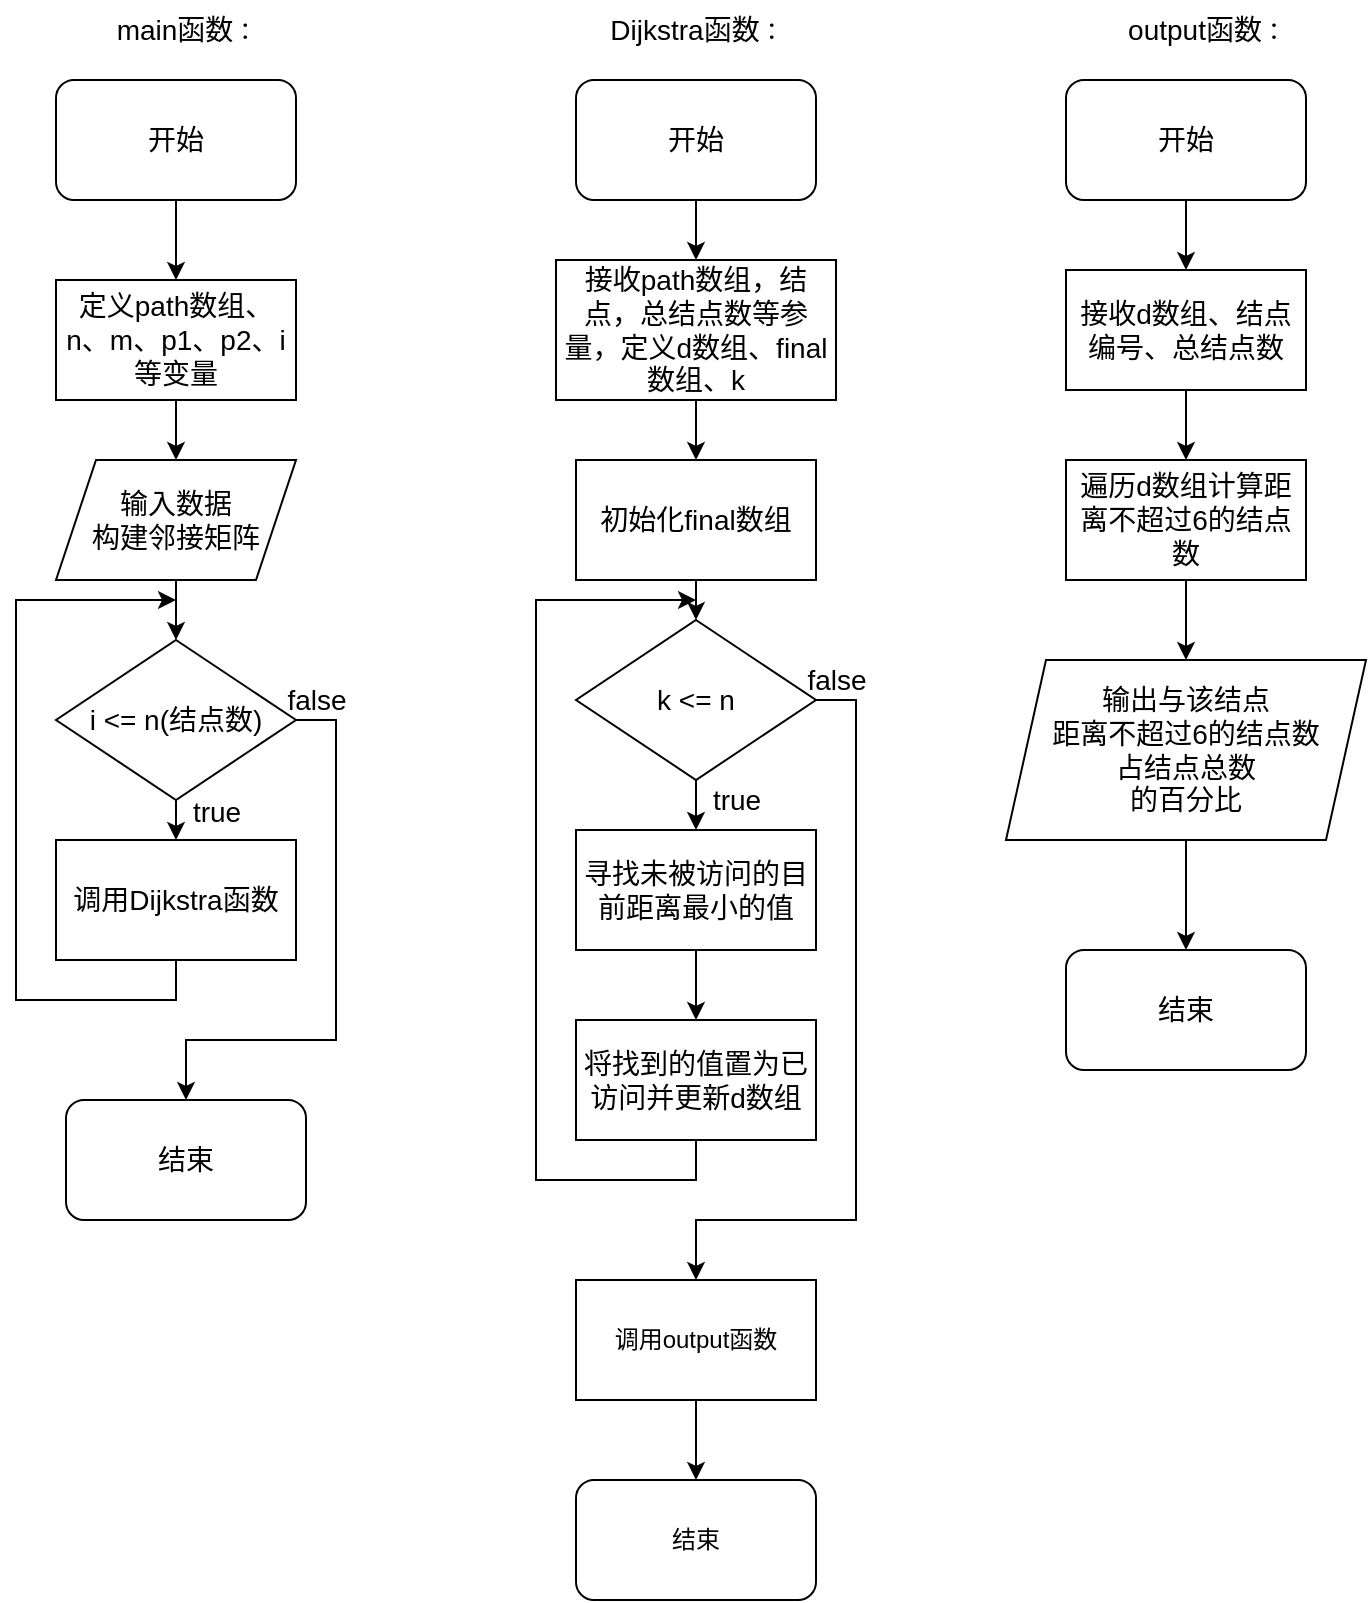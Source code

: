 <mxfile version="22.1.2" type="device">
  <diagram name="Page-1" id="edf60f1a-56cd-e834-aa8a-f176f3a09ee4">
    <mxGraphModel dx="1461" dy="733" grid="1" gridSize="10" guides="1" tooltips="1" connect="1" arrows="1" fold="1" page="1" pageScale="1" pageWidth="1100" pageHeight="850" background="none" math="0" shadow="0">
      <root>
        <mxCell id="0" />
        <mxCell id="1" parent="0" />
        <mxCell id="nbXXnUHkMyMrVEuhtCXT-7" style="edgeStyle=orthogonalEdgeStyle;rounded=0;orthogonalLoop=1;jettySize=auto;html=1;exitX=0.5;exitY=1;exitDx=0;exitDy=0;" parent="1" source="nbXXnUHkMyMrVEuhtCXT-1" target="nbXXnUHkMyMrVEuhtCXT-2" edge="1">
          <mxGeometry relative="1" as="geometry" />
        </mxCell>
        <mxCell id="nbXXnUHkMyMrVEuhtCXT-1" value="&lt;font style=&quot;font-size: 14px;&quot;&gt;开始&lt;/font&gt;" style="rounded=1;whiteSpace=wrap;html=1;" parent="1" vertex="1">
          <mxGeometry x="420" y="50" width="120" height="60" as="geometry" />
        </mxCell>
        <mxCell id="nbXXnUHkMyMrVEuhtCXT-8" style="edgeStyle=orthogonalEdgeStyle;rounded=0;orthogonalLoop=1;jettySize=auto;html=1;exitX=0.5;exitY=1;exitDx=0;exitDy=0;entryX=0.5;entryY=0;entryDx=0;entryDy=0;" parent="1" source="nbXXnUHkMyMrVEuhtCXT-2" target="nbXXnUHkMyMrVEuhtCXT-3" edge="1">
          <mxGeometry relative="1" as="geometry" />
        </mxCell>
        <mxCell id="nbXXnUHkMyMrVEuhtCXT-2" value="&lt;font style=&quot;font-size: 14px;&quot;&gt;接收path数组，结点，总结点数等参量，&lt;/font&gt;&lt;font style=&quot;font-size: 14px;&quot;&gt;定义d数组、final数组、k&lt;/font&gt;" style="rounded=0;whiteSpace=wrap;html=1;" parent="1" vertex="1">
          <mxGeometry x="410" y="140" width="140" height="70" as="geometry" />
        </mxCell>
        <mxCell id="nbXXnUHkMyMrVEuhtCXT-9" style="edgeStyle=orthogonalEdgeStyle;rounded=0;orthogonalLoop=1;jettySize=auto;html=1;exitX=0.5;exitY=1;exitDx=0;exitDy=0;entryX=0.5;entryY=0;entryDx=0;entryDy=0;" parent="1" source="nbXXnUHkMyMrVEuhtCXT-3" target="nbXXnUHkMyMrVEuhtCXT-4" edge="1">
          <mxGeometry relative="1" as="geometry" />
        </mxCell>
        <mxCell id="nbXXnUHkMyMrVEuhtCXT-3" value="&lt;font style=&quot;font-size: 14px;&quot;&gt;初始化final数组&lt;/font&gt;" style="rounded=0;whiteSpace=wrap;html=1;" parent="1" vertex="1">
          <mxGeometry x="420" y="240" width="120" height="60" as="geometry" />
        </mxCell>
        <mxCell id="nbXXnUHkMyMrVEuhtCXT-10" style="edgeStyle=orthogonalEdgeStyle;rounded=0;orthogonalLoop=1;jettySize=auto;html=1;exitX=0.5;exitY=1;exitDx=0;exitDy=0;entryX=0.5;entryY=0;entryDx=0;entryDy=0;" parent="1" source="nbXXnUHkMyMrVEuhtCXT-4" target="nbXXnUHkMyMrVEuhtCXT-5" edge="1">
          <mxGeometry relative="1" as="geometry" />
        </mxCell>
        <mxCell id="nbXXnUHkMyMrVEuhtCXT-11" value="&lt;font style=&quot;font-size: 14px;&quot;&gt;true&lt;/font&gt;" style="edgeLabel;html=1;align=center;verticalAlign=middle;resizable=0;points=[];" parent="nbXXnUHkMyMrVEuhtCXT-10" vertex="1" connectable="0">
          <mxGeometry x="-0.44" y="3" relative="1" as="geometry">
            <mxPoint x="17" y="3" as="offset" />
          </mxGeometry>
        </mxCell>
        <mxCell id="nbXXnUHkMyMrVEuhtCXT-16" style="edgeStyle=orthogonalEdgeStyle;rounded=0;orthogonalLoop=1;jettySize=auto;html=1;exitX=1;exitY=0.5;exitDx=0;exitDy=0;" parent="1" source="nbXXnUHkMyMrVEuhtCXT-4" target="nbXXnUHkMyMrVEuhtCXT-14" edge="1">
          <mxGeometry relative="1" as="geometry">
            <Array as="points">
              <mxPoint x="560" y="360" />
              <mxPoint x="560" y="620" />
              <mxPoint x="480" y="620" />
            </Array>
          </mxGeometry>
        </mxCell>
        <mxCell id="nbXXnUHkMyMrVEuhtCXT-18" value="&lt;font style=&quot;font-size: 14px;&quot;&gt;false&lt;/font&gt;" style="edgeLabel;html=1;align=center;verticalAlign=middle;resizable=0;points=[];" parent="nbXXnUHkMyMrVEuhtCXT-16" vertex="1" connectable="0">
          <mxGeometry x="-0.667" y="-1" relative="1" as="geometry">
            <mxPoint x="-9" y="-55" as="offset" />
          </mxGeometry>
        </mxCell>
        <mxCell id="nbXXnUHkMyMrVEuhtCXT-4" value="&lt;font style=&quot;font-size: 14px;&quot;&gt;k &amp;lt;= n&lt;/font&gt;" style="rhombus;whiteSpace=wrap;html=1;" parent="1" vertex="1">
          <mxGeometry x="420" y="320" width="120" height="80" as="geometry" />
        </mxCell>
        <mxCell id="nbXXnUHkMyMrVEuhtCXT-12" style="edgeStyle=orthogonalEdgeStyle;rounded=0;orthogonalLoop=1;jettySize=auto;html=1;exitX=0.5;exitY=1;exitDx=0;exitDy=0;entryX=0.5;entryY=0;entryDx=0;entryDy=0;" parent="1" source="nbXXnUHkMyMrVEuhtCXT-5" target="nbXXnUHkMyMrVEuhtCXT-6" edge="1">
          <mxGeometry relative="1" as="geometry" />
        </mxCell>
        <mxCell id="nbXXnUHkMyMrVEuhtCXT-5" value="&lt;font style=&quot;font-size: 14px;&quot;&gt;寻找未被访问的目前距离最小的值&lt;/font&gt;" style="rounded=0;whiteSpace=wrap;html=1;" parent="1" vertex="1">
          <mxGeometry x="420" y="425" width="120" height="60" as="geometry" />
        </mxCell>
        <mxCell id="nbXXnUHkMyMrVEuhtCXT-13" style="edgeStyle=orthogonalEdgeStyle;rounded=0;orthogonalLoop=1;jettySize=auto;html=1;exitX=0.5;exitY=1;exitDx=0;exitDy=0;" parent="1" source="nbXXnUHkMyMrVEuhtCXT-6" edge="1">
          <mxGeometry relative="1" as="geometry">
            <mxPoint x="480" y="310" as="targetPoint" />
            <Array as="points">
              <mxPoint x="480" y="600" />
              <mxPoint x="400" y="600" />
              <mxPoint x="400" y="310" />
            </Array>
          </mxGeometry>
        </mxCell>
        <mxCell id="nbXXnUHkMyMrVEuhtCXT-6" value="&lt;font style=&quot;font-size: 14px;&quot;&gt;将找到的值置为已访问并更新d数组&lt;/font&gt;" style="rounded=0;whiteSpace=wrap;html=1;" parent="1" vertex="1">
          <mxGeometry x="420" y="520" width="120" height="60" as="geometry" />
        </mxCell>
        <mxCell id="nbXXnUHkMyMrVEuhtCXT-17" style="edgeStyle=orthogonalEdgeStyle;rounded=0;orthogonalLoop=1;jettySize=auto;html=1;exitX=0.5;exitY=1;exitDx=0;exitDy=0;entryX=0.5;entryY=0;entryDx=0;entryDy=0;" parent="1" source="nbXXnUHkMyMrVEuhtCXT-14" target="nbXXnUHkMyMrVEuhtCXT-15" edge="1">
          <mxGeometry relative="1" as="geometry" />
        </mxCell>
        <mxCell id="nbXXnUHkMyMrVEuhtCXT-14" value="调用output函数" style="rounded=0;whiteSpace=wrap;html=1;" parent="1" vertex="1">
          <mxGeometry x="420" y="650" width="120" height="60" as="geometry" />
        </mxCell>
        <mxCell id="nbXXnUHkMyMrVEuhtCXT-15" value="结束" style="rounded=1;whiteSpace=wrap;html=1;" parent="1" vertex="1">
          <mxGeometry x="420" y="750" width="120" height="60" as="geometry" />
        </mxCell>
        <mxCell id="nbXXnUHkMyMrVEuhtCXT-19" value="&lt;font style=&quot;font-size: 14px;&quot;&gt;Dijkstra函数&lt;/font&gt;：" style="text;html=1;align=center;verticalAlign=middle;resizable=0;points=[];autosize=1;strokeColor=none;fillColor=none;" parent="1" vertex="1">
          <mxGeometry x="425" y="10" width="110" height="30" as="geometry" />
        </mxCell>
        <mxCell id="nbXXnUHkMyMrVEuhtCXT-26" style="edgeStyle=orthogonalEdgeStyle;rounded=0;orthogonalLoop=1;jettySize=auto;html=1;exitX=0.5;exitY=1;exitDx=0;exitDy=0;entryX=0.5;entryY=0;entryDx=0;entryDy=0;" parent="1" source="nbXXnUHkMyMrVEuhtCXT-20" target="nbXXnUHkMyMrVEuhtCXT-22" edge="1">
          <mxGeometry relative="1" as="geometry" />
        </mxCell>
        <mxCell id="nbXXnUHkMyMrVEuhtCXT-20" value="&lt;font style=&quot;font-size: 14px;&quot;&gt;开始&lt;/font&gt;" style="rounded=1;whiteSpace=wrap;html=1;" parent="1" vertex="1">
          <mxGeometry x="160" y="50" width="120" height="60" as="geometry" />
        </mxCell>
        <mxCell id="nbXXnUHkMyMrVEuhtCXT-21" value="&lt;font style=&quot;font-size: 14px;&quot;&gt;main函数&lt;/font&gt;：" style="text;html=1;align=center;verticalAlign=middle;resizable=0;points=[];autosize=1;strokeColor=none;fillColor=none;" parent="1" vertex="1">
          <mxGeometry x="180" y="10" width="90" height="30" as="geometry" />
        </mxCell>
        <mxCell id="nbXXnUHkMyMrVEuhtCXT-27" style="edgeStyle=orthogonalEdgeStyle;rounded=0;orthogonalLoop=1;jettySize=auto;html=1;exitX=0.5;exitY=1;exitDx=0;exitDy=0;entryX=0.5;entryY=0;entryDx=0;entryDy=0;" parent="1" source="nbXXnUHkMyMrVEuhtCXT-22" target="nbXXnUHkMyMrVEuhtCXT-23" edge="1">
          <mxGeometry relative="1" as="geometry" />
        </mxCell>
        <mxCell id="nbXXnUHkMyMrVEuhtCXT-22" value="&lt;font style=&quot;font-size: 14px;&quot;&gt;定义path数组、n、m、p1、p2、i等变量&lt;/font&gt;" style="rounded=0;whiteSpace=wrap;html=1;" parent="1" vertex="1">
          <mxGeometry x="160" y="150" width="120" height="60" as="geometry" />
        </mxCell>
        <mxCell id="nbXXnUHkMyMrVEuhtCXT-28" style="edgeStyle=orthogonalEdgeStyle;rounded=0;orthogonalLoop=1;jettySize=auto;html=1;exitX=0.5;exitY=1;exitDx=0;exitDy=0;entryX=0.5;entryY=0;entryDx=0;entryDy=0;" parent="1" source="nbXXnUHkMyMrVEuhtCXT-23" target="nbXXnUHkMyMrVEuhtCXT-24" edge="1">
          <mxGeometry relative="1" as="geometry" />
        </mxCell>
        <mxCell id="nbXXnUHkMyMrVEuhtCXT-23" value="&lt;div&gt;&lt;font style=&quot;font-size: 14px;&quot;&gt;输入数据&lt;/font&gt;&lt;/div&gt;&lt;div&gt;&lt;font style=&quot;font-size: 14px;&quot;&gt;构建邻接矩阵&lt;/font&gt;&lt;/div&gt;" style="shape=parallelogram;perimeter=parallelogramPerimeter;whiteSpace=wrap;html=1;fixedSize=1;" parent="1" vertex="1">
          <mxGeometry x="160" y="240" width="120" height="60" as="geometry" />
        </mxCell>
        <mxCell id="nbXXnUHkMyMrVEuhtCXT-29" style="edgeStyle=orthogonalEdgeStyle;rounded=0;orthogonalLoop=1;jettySize=auto;html=1;exitX=0.5;exitY=1;exitDx=0;exitDy=0;entryX=0.5;entryY=0;entryDx=0;entryDy=0;" parent="1" source="nbXXnUHkMyMrVEuhtCXT-24" target="nbXXnUHkMyMrVEuhtCXT-25" edge="1">
          <mxGeometry relative="1" as="geometry" />
        </mxCell>
        <mxCell id="nbXXnUHkMyMrVEuhtCXT-30" value="&lt;div&gt;&lt;font style=&quot;font-size: 14px;&quot;&gt;true&lt;/font&gt;&lt;/div&gt;" style="edgeLabel;html=1;align=center;verticalAlign=middle;resizable=0;points=[];" parent="nbXXnUHkMyMrVEuhtCXT-29" vertex="1" connectable="0">
          <mxGeometry x="-0.4" y="2" relative="1" as="geometry">
            <mxPoint x="18" as="offset" />
          </mxGeometry>
        </mxCell>
        <mxCell id="nbXXnUHkMyMrVEuhtCXT-33" style="edgeStyle=orthogonalEdgeStyle;rounded=0;orthogonalLoop=1;jettySize=auto;html=1;exitX=1;exitY=0.5;exitDx=0;exitDy=0;" parent="1" source="nbXXnUHkMyMrVEuhtCXT-24" target="nbXXnUHkMyMrVEuhtCXT-32" edge="1">
          <mxGeometry relative="1" as="geometry">
            <Array as="points">
              <mxPoint x="300" y="370" />
              <mxPoint x="300" y="530" />
              <mxPoint x="225" y="530" />
            </Array>
          </mxGeometry>
        </mxCell>
        <mxCell id="nbXXnUHkMyMrVEuhtCXT-34" value="&lt;font style=&quot;font-size: 14px;&quot;&gt;false&lt;/font&gt;" style="edgeLabel;html=1;align=center;verticalAlign=middle;resizable=0;points=[];" parent="nbXXnUHkMyMrVEuhtCXT-33" vertex="1" connectable="0">
          <mxGeometry x="-0.864" relative="1" as="geometry">
            <mxPoint x="-10" y="-10" as="offset" />
          </mxGeometry>
        </mxCell>
        <mxCell id="nbXXnUHkMyMrVEuhtCXT-24" value="&lt;font style=&quot;font-size: 14px;&quot;&gt;i &amp;lt;= n(结点数)&lt;br&gt;&lt;/font&gt;" style="rhombus;whiteSpace=wrap;html=1;" parent="1" vertex="1">
          <mxGeometry x="160" y="330" width="120" height="80" as="geometry" />
        </mxCell>
        <mxCell id="nbXXnUHkMyMrVEuhtCXT-31" style="edgeStyle=orthogonalEdgeStyle;rounded=0;orthogonalLoop=1;jettySize=auto;html=1;exitX=0.5;exitY=1;exitDx=0;exitDy=0;" parent="1" source="nbXXnUHkMyMrVEuhtCXT-25" edge="1">
          <mxGeometry relative="1" as="geometry">
            <mxPoint x="220" y="310" as="targetPoint" />
            <Array as="points">
              <mxPoint x="220" y="510" />
              <mxPoint x="140" y="510" />
              <mxPoint x="140" y="310" />
              <mxPoint x="160" y="310" />
            </Array>
          </mxGeometry>
        </mxCell>
        <mxCell id="nbXXnUHkMyMrVEuhtCXT-25" value="&lt;font style=&quot;font-size: 14px;&quot;&gt;调用Dijkstra函数&lt;/font&gt;" style="rounded=0;whiteSpace=wrap;html=1;" parent="1" vertex="1">
          <mxGeometry x="160" y="430" width="120" height="60" as="geometry" />
        </mxCell>
        <mxCell id="nbXXnUHkMyMrVEuhtCXT-32" value="&lt;font style=&quot;font-size: 14px;&quot;&gt;结束&lt;/font&gt;" style="rounded=1;whiteSpace=wrap;html=1;" parent="1" vertex="1">
          <mxGeometry x="165" y="560" width="120" height="60" as="geometry" />
        </mxCell>
        <mxCell id="nbXXnUHkMyMrVEuhtCXT-35" value="&lt;font style=&quot;font-size: 14px;&quot;&gt;output函数&lt;/font&gt;：" style="text;html=1;align=center;verticalAlign=middle;resizable=0;points=[];autosize=1;strokeColor=none;fillColor=none;" parent="1" vertex="1">
          <mxGeometry x="685" y="10" width="100" height="30" as="geometry" />
        </mxCell>
        <mxCell id="nbXXnUHkMyMrVEuhtCXT-40" style="edgeStyle=orthogonalEdgeStyle;rounded=0;orthogonalLoop=1;jettySize=auto;html=1;exitX=0.5;exitY=1;exitDx=0;exitDy=0;entryX=0.5;entryY=0;entryDx=0;entryDy=0;" parent="1" source="nbXXnUHkMyMrVEuhtCXT-36" target="nbXXnUHkMyMrVEuhtCXT-37" edge="1">
          <mxGeometry relative="1" as="geometry" />
        </mxCell>
        <mxCell id="nbXXnUHkMyMrVEuhtCXT-36" value="&lt;font style=&quot;font-size: 14px;&quot;&gt;开始&lt;/font&gt;" style="rounded=1;whiteSpace=wrap;html=1;" parent="1" vertex="1">
          <mxGeometry x="665" y="50" width="120" height="60" as="geometry" />
        </mxCell>
        <mxCell id="nbXXnUHkMyMrVEuhtCXT-41" style="edgeStyle=orthogonalEdgeStyle;rounded=0;orthogonalLoop=1;jettySize=auto;html=1;exitX=0.5;exitY=1;exitDx=0;exitDy=0;entryX=0.5;entryY=0;entryDx=0;entryDy=0;" parent="1" source="nbXXnUHkMyMrVEuhtCXT-37" target="nbXXnUHkMyMrVEuhtCXT-38" edge="1">
          <mxGeometry relative="1" as="geometry" />
        </mxCell>
        <mxCell id="nbXXnUHkMyMrVEuhtCXT-37" value="&lt;font style=&quot;font-size: 14px;&quot;&gt;接收d数组、结点编号、总结点数&lt;/font&gt;" style="rounded=0;whiteSpace=wrap;html=1;" parent="1" vertex="1">
          <mxGeometry x="665" y="145" width="120" height="60" as="geometry" />
        </mxCell>
        <mxCell id="nbXXnUHkMyMrVEuhtCXT-42" style="edgeStyle=orthogonalEdgeStyle;rounded=0;orthogonalLoop=1;jettySize=auto;html=1;exitX=0.5;exitY=1;exitDx=0;exitDy=0;entryX=0.5;entryY=0;entryDx=0;entryDy=0;" parent="1" source="nbXXnUHkMyMrVEuhtCXT-38" target="nbXXnUHkMyMrVEuhtCXT-39" edge="1">
          <mxGeometry relative="1" as="geometry" />
        </mxCell>
        <mxCell id="nbXXnUHkMyMrVEuhtCXT-38" value="&lt;font style=&quot;font-size: 14px;&quot;&gt;遍历d数组计算距离不超过6的结点数&lt;/font&gt;" style="rounded=0;whiteSpace=wrap;html=1;" parent="1" vertex="1">
          <mxGeometry x="665" y="240" width="120" height="60" as="geometry" />
        </mxCell>
        <mxCell id="nbXXnUHkMyMrVEuhtCXT-44" style="edgeStyle=orthogonalEdgeStyle;rounded=0;orthogonalLoop=1;jettySize=auto;html=1;exitX=0.5;exitY=1;exitDx=0;exitDy=0;entryX=0.5;entryY=0;entryDx=0;entryDy=0;" parent="1" source="nbXXnUHkMyMrVEuhtCXT-39" target="nbXXnUHkMyMrVEuhtCXT-43" edge="1">
          <mxGeometry relative="1" as="geometry" />
        </mxCell>
        <mxCell id="nbXXnUHkMyMrVEuhtCXT-39" value="&lt;div&gt;&lt;font style=&quot;font-size: 14px;&quot;&gt;输出与该结点&lt;/font&gt;&lt;/div&gt;&lt;div&gt;&lt;font style=&quot;font-size: 14px;&quot;&gt;距离不超过6的结点数&lt;/font&gt;&lt;/div&gt;&lt;div&gt;&lt;font style=&quot;font-size: 14px;&quot;&gt;占结点总数&lt;/font&gt;&lt;/div&gt;&lt;div&gt;&lt;font style=&quot;font-size: 14px;&quot;&gt;的百分比&lt;/font&gt;&lt;/div&gt;" style="shape=parallelogram;perimeter=parallelogramPerimeter;whiteSpace=wrap;html=1;fixedSize=1;" parent="1" vertex="1">
          <mxGeometry x="635" y="340" width="180" height="90" as="geometry" />
        </mxCell>
        <mxCell id="nbXXnUHkMyMrVEuhtCXT-43" value="&lt;font style=&quot;font-size: 14px;&quot;&gt;结束&lt;/font&gt;" style="rounded=1;whiteSpace=wrap;html=1;" parent="1" vertex="1">
          <mxGeometry x="665" y="485" width="120" height="60" as="geometry" />
        </mxCell>
      </root>
    </mxGraphModel>
  </diagram>
</mxfile>
